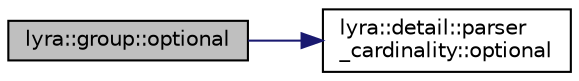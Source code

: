 digraph "lyra::group::optional"
{
 // INTERACTIVE_SVG=YES
 // LATEX_PDF_SIZE
  edge [fontname="Helvetica",fontsize="10",labelfontname="Helvetica",labelfontsize="10"];
  node [fontname="Helvetica",fontsize="10",shape=record];
  rankdir="LR";
  Node1 [label="lyra::group::optional",height=0.2,width=0.4,color="black", fillcolor="grey75", style="filled", fontcolor="black",tooltip=" "];
  Node1 -> Node2 [color="midnightblue",fontsize="10",style="solid",fontname="Helvetica"];
  Node2 [label="lyra::detail::parser\l_cardinality::optional",height=0.2,width=0.4,color="black", fillcolor="white", style="filled",URL="$structlyra_1_1detail_1_1parser__cardinality.html#a98b299eb29b5c1a895a2c7bff9c8dfbb",tooltip=" "];
}
